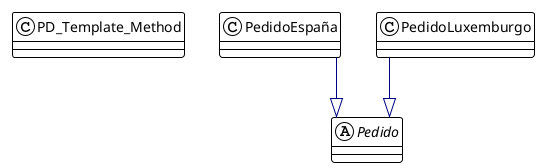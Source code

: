 @startuml

!theme plain
top to bottom direction
skinparam linetype ortho

class PD_Template_Method
abstract class Pedido
class PedidoEspaña
class PedidoLuxemburgo

PedidoEspaña        -[#000082,plain]-^  Pedido
PedidoLuxemburgo    -[#000082,plain]-^  Pedido
@enduml